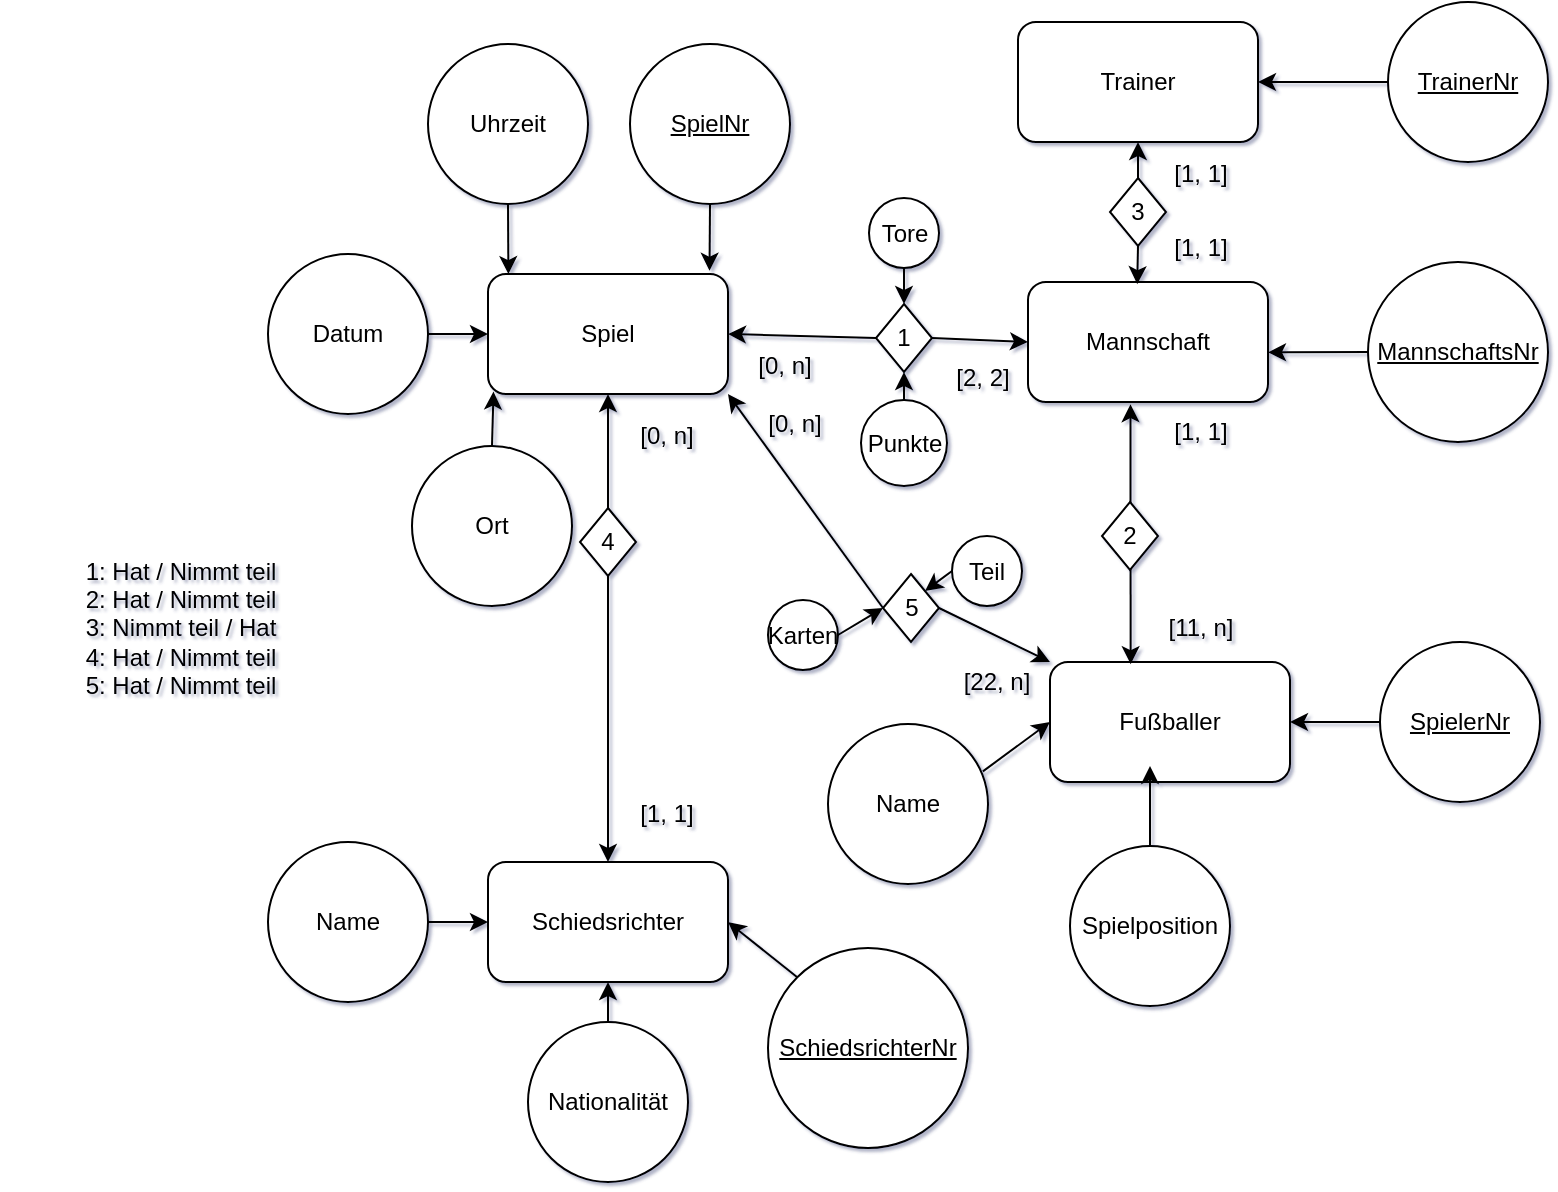 <mxfile>
    <diagram id="WL3RgS9PVuNMeseGqOwl" name="Page-1">
        <mxGraphModel dx="1873" dy="1177" grid="0" gridSize="10" guides="1" tooltips="1" connect="1" arrows="1" fold="1" page="1" pageScale="1" pageWidth="1100" pageHeight="850" background="none" math="0" shadow="1">
            <root>
                <mxCell id="0"/>
                <mxCell id="1" parent="0"/>
                <mxCell id="2" value="Spiel" style="rounded=1;whiteSpace=wrap;html=1;" vertex="1" parent="1">
                    <mxGeometry x="-210" y="-304" width="120" height="60" as="geometry"/>
                </mxCell>
                <mxCell id="3" value="Mannschaft" style="rounded=1;whiteSpace=wrap;html=1;" vertex="1" parent="1">
                    <mxGeometry x="60" y="-300" width="120" height="60" as="geometry"/>
                </mxCell>
                <mxCell id="4" value="Schiedsrichter" style="rounded=1;whiteSpace=wrap;html=1;" vertex="1" parent="1">
                    <mxGeometry x="-210" y="-10" width="120" height="60" as="geometry"/>
                </mxCell>
                <mxCell id="5" value="Fußballer" style="rounded=1;whiteSpace=wrap;html=1;" vertex="1" parent="1">
                    <mxGeometry x="71" y="-110" width="120" height="60" as="geometry"/>
                </mxCell>
                <mxCell id="7" style="edgeStyle=none;html=1;exitX=0;exitY=0.5;exitDx=0;exitDy=0;entryX=1;entryY=0.586;entryDx=0;entryDy=0;entryPerimeter=0;" edge="1" parent="1" source="6" target="3">
                    <mxGeometry relative="1" as="geometry"/>
                </mxCell>
                <mxCell id="6" value="&lt;u&gt;MannschaftsNr&lt;/u&gt;" style="ellipse;whiteSpace=wrap;html=1;aspect=fixed;" vertex="1" parent="1">
                    <mxGeometry x="230" y="-310" width="90" height="90" as="geometry"/>
                </mxCell>
                <mxCell id="8" value="Trainer" style="rounded=1;whiteSpace=wrap;html=1;" vertex="1" parent="1">
                    <mxGeometry x="55" y="-430" width="120" height="60" as="geometry"/>
                </mxCell>
                <mxCell id="10" style="edgeStyle=none;html=1;exitX=0;exitY=0.5;exitDx=0;exitDy=0;entryX=1;entryY=0.5;entryDx=0;entryDy=0;" edge="1" parent="1" source="9" target="8">
                    <mxGeometry relative="1" as="geometry"/>
                </mxCell>
                <mxCell id="9" value="&lt;u&gt;TrainerNr&lt;/u&gt;" style="ellipse;whiteSpace=wrap;html=1;aspect=fixed;" vertex="1" parent="1">
                    <mxGeometry x="240" y="-440" width="80" height="80" as="geometry"/>
                </mxCell>
                <mxCell id="14" value="" style="endArrow=classic;startArrow=classic;html=1;entryX=0.427;entryY=1.018;entryDx=0;entryDy=0;entryPerimeter=0;exitX=0.336;exitY=0.018;exitDx=0;exitDy=0;exitPerimeter=0;" edge="1" parent="1" source="5" target="3">
                    <mxGeometry width="50" height="50" relative="1" as="geometry">
                        <mxPoint x="30" y="20" as="sourcePoint"/>
                        <mxPoint x="80" y="-30" as="targetPoint"/>
                    </mxGeometry>
                </mxCell>
                <mxCell id="17" style="edgeStyle=none;html=1;exitX=0;exitY=0.5;exitDx=0;exitDy=0;entryX=1;entryY=0.5;entryDx=0;entryDy=0;" edge="1" parent="1" source="16" target="5">
                    <mxGeometry relative="1" as="geometry"/>
                </mxCell>
                <mxCell id="16" value="&lt;u&gt;SpielerNr&lt;/u&gt;" style="ellipse;whiteSpace=wrap;html=1;aspect=fixed;" vertex="1" parent="1">
                    <mxGeometry x="236" y="-120" width="80" height="80" as="geometry"/>
                </mxCell>
                <mxCell id="19" style="edgeStyle=none;html=1;exitX=0.5;exitY=0;exitDx=0;exitDy=0;" edge="1" parent="1" source="18">
                    <mxGeometry relative="1" as="geometry">
                        <mxPoint x="121" y="-58" as="targetPoint"/>
                    </mxGeometry>
                </mxCell>
                <mxCell id="18" value="Spielposition" style="ellipse;whiteSpace=wrap;html=1;aspect=fixed;" vertex="1" parent="1">
                    <mxGeometry x="81" y="-18" width="80" height="80" as="geometry"/>
                </mxCell>
                <mxCell id="21" style="edgeStyle=none;html=1;exitX=0.968;exitY=0.296;exitDx=0;exitDy=0;entryX=0;entryY=0.5;entryDx=0;entryDy=0;exitPerimeter=0;" edge="1" parent="1" source="20" target="5">
                    <mxGeometry relative="1" as="geometry"/>
                </mxCell>
                <mxCell id="20" value="Name" style="ellipse;whiteSpace=wrap;html=1;aspect=fixed;" vertex="1" parent="1">
                    <mxGeometry x="-40" y="-79" width="80" height="80" as="geometry"/>
                </mxCell>
                <mxCell id="23" style="edgeStyle=none;html=1;exitX=1;exitY=0.5;exitDx=0;exitDy=0;entryX=0;entryY=0.5;entryDx=0;entryDy=0;" edge="1" parent="1" source="22" target="2">
                    <mxGeometry relative="1" as="geometry"/>
                </mxCell>
                <mxCell id="22" value="Datum" style="ellipse;whiteSpace=wrap;html=1;aspect=fixed;" vertex="1" parent="1">
                    <mxGeometry x="-320" y="-314" width="80" height="80" as="geometry"/>
                </mxCell>
                <mxCell id="25" style="edgeStyle=none;html=1;exitX=0.5;exitY=1;exitDx=0;exitDy=0;entryX=0.085;entryY=0.001;entryDx=0;entryDy=0;entryPerimeter=0;" edge="1" parent="1" source="24" target="2">
                    <mxGeometry relative="1" as="geometry"/>
                </mxCell>
                <mxCell id="24" value="Uhrzeit" style="ellipse;whiteSpace=wrap;html=1;aspect=fixed;" vertex="1" parent="1">
                    <mxGeometry x="-240" y="-419" width="80" height="80" as="geometry"/>
                </mxCell>
                <mxCell id="28" style="edgeStyle=none;html=1;exitX=0.5;exitY=0;exitDx=0;exitDy=0;entryX=0.023;entryY=0.98;entryDx=0;entryDy=0;entryPerimeter=0;" edge="1" parent="1" source="26" target="2">
                    <mxGeometry relative="1" as="geometry"/>
                </mxCell>
                <mxCell id="26" value="Ort" style="ellipse;whiteSpace=wrap;html=1;aspect=fixed;" vertex="1" parent="1">
                    <mxGeometry x="-248" y="-218" width="80" height="80" as="geometry"/>
                </mxCell>
                <mxCell id="32" style="edgeStyle=none;html=1;exitX=1;exitY=0.5;exitDx=0;exitDy=0;entryX=0;entryY=0.5;entryDx=0;entryDy=0;" edge="1" parent="1" source="29" target="4">
                    <mxGeometry relative="1" as="geometry"/>
                </mxCell>
                <mxCell id="29" value="Name" style="ellipse;whiteSpace=wrap;html=1;aspect=fixed;" vertex="1" parent="1">
                    <mxGeometry x="-320" y="-20" width="80" height="80" as="geometry"/>
                </mxCell>
                <mxCell id="31" style="html=1;exitX=0.5;exitY=0;exitDx=0;exitDy=0;" edge="1" parent="1" source="30" target="4">
                    <mxGeometry relative="1" as="geometry"/>
                </mxCell>
                <mxCell id="30" value="Nationalität" style="ellipse;whiteSpace=wrap;html=1;aspect=fixed;" vertex="1" parent="1">
                    <mxGeometry x="-190" y="70" width="80" height="80" as="geometry"/>
                </mxCell>
                <mxCell id="34" style="edgeStyle=none;html=1;exitX=0;exitY=0;exitDx=0;exitDy=0;entryX=1;entryY=0.5;entryDx=0;entryDy=0;" edge="1" parent="1" source="33" target="4">
                    <mxGeometry relative="1" as="geometry"/>
                </mxCell>
                <mxCell id="33" value="&lt;u&gt;SchiedsrichterNr&lt;/u&gt;" style="ellipse;whiteSpace=wrap;html=1;aspect=fixed;" vertex="1" parent="1">
                    <mxGeometry x="-70" y="33" width="100" height="100" as="geometry"/>
                </mxCell>
                <mxCell id="35" value="" style="endArrow=classic;startArrow=none;html=1;entryX=0.5;entryY=1;entryDx=0;entryDy=0;exitX=0.5;exitY=0;exitDx=0;exitDy=0;" edge="1" parent="1" source="46" target="2">
                    <mxGeometry width="50" height="50" relative="1" as="geometry">
                        <mxPoint x="-170" y="-79" as="sourcePoint"/>
                        <mxPoint x="-120" y="-129" as="targetPoint"/>
                    </mxGeometry>
                </mxCell>
                <mxCell id="36" value="" style="endArrow=classic;startArrow=none;html=1;entryX=0;entryY=0.5;entryDx=0;entryDy=0;exitX=1;exitY=0.5;exitDx=0;exitDy=0;" edge="1" parent="1" source="40" target="3">
                    <mxGeometry width="50" height="50" relative="1" as="geometry">
                        <mxPoint x="20" y="-155" as="sourcePoint"/>
                        <mxPoint x="60" y="-310" as="targetPoint"/>
                    </mxGeometry>
                </mxCell>
                <mxCell id="39" style="edgeStyle=none;html=1;exitX=0.5;exitY=1;exitDx=0;exitDy=0;entryX=0.923;entryY=-0.027;entryDx=0;entryDy=0;entryPerimeter=0;" edge="1" parent="1" source="38" target="2">
                    <mxGeometry relative="1" as="geometry"/>
                </mxCell>
                <mxCell id="38" value="&lt;u&gt;SpielNr&lt;/u&gt;" style="ellipse;whiteSpace=wrap;html=1;aspect=fixed;" vertex="1" parent="1">
                    <mxGeometry x="-139" y="-419" width="80" height="80" as="geometry"/>
                </mxCell>
                <mxCell id="44" value="" style="endArrow=none;startArrow=classic;html=1;entryX=0;entryY=0.5;entryDx=0;entryDy=0;exitX=1;exitY=0.5;exitDx=0;exitDy=0;" edge="1" parent="1" source="2" target="40">
                    <mxGeometry width="50" height="50" relative="1" as="geometry">
                        <mxPoint x="-90" y="-235" as="sourcePoint"/>
                        <mxPoint x="60.0" y="-310" as="targetPoint"/>
                    </mxGeometry>
                </mxCell>
                <mxCell id="40" value="1" style="rhombus;whiteSpace=wrap;html=1;" vertex="1" parent="1">
                    <mxGeometry x="-16" y="-289" width="28" height="34" as="geometry"/>
                </mxCell>
                <mxCell id="47" value="" style="endArrow=none;startArrow=classic;html=1;entryX=0.5;entryY=1;entryDx=0;entryDy=0;exitX=0.5;exitY=0;exitDx=0;exitDy=0;" edge="1" parent="1" source="4" target="46">
                    <mxGeometry width="50" height="50" relative="1" as="geometry">
                        <mxPoint x="-150" y="-10" as="sourcePoint"/>
                        <mxPoint x="-150" y="-175" as="targetPoint"/>
                    </mxGeometry>
                </mxCell>
                <mxCell id="46" value="4" style="rhombus;whiteSpace=wrap;html=1;" vertex="1" parent="1">
                    <mxGeometry x="-164" y="-187" width="28" height="34" as="geometry"/>
                </mxCell>
                <mxCell id="51" value="" style="endArrow=none;startArrow=classic;html=1;entryX=0.5;entryY=1;entryDx=0;entryDy=0;exitX=0.455;exitY=0.018;exitDx=0;exitDy=0;exitPerimeter=0;" edge="1" parent="1" source="3" target="49">
                    <mxGeometry width="50" height="50" relative="1" as="geometry">
                        <mxPoint x="114.6" y="-298.92" as="sourcePoint"/>
                        <mxPoint x="115" y="-370" as="targetPoint"/>
                    </mxGeometry>
                </mxCell>
                <mxCell id="52" style="edgeStyle=none;html=1;exitX=0.5;exitY=0;exitDx=0;exitDy=0;entryX=0.5;entryY=1;entryDx=0;entryDy=0;" edge="1" parent="1" source="49" target="8">
                    <mxGeometry relative="1" as="geometry"/>
                </mxCell>
                <mxCell id="49" value="3" style="rhombus;whiteSpace=wrap;html=1;" vertex="1" parent="1">
                    <mxGeometry x="101" y="-352" width="28" height="34" as="geometry"/>
                </mxCell>
                <mxCell id="53" value="2" style="rhombus;whiteSpace=wrap;html=1;" vertex="1" parent="1">
                    <mxGeometry x="97" y="-190" width="28" height="34" as="geometry"/>
                </mxCell>
                <mxCell id="55" value="1: Hat / Nimmt teil&lt;br&gt;2: Hat / Nimmt teil&lt;br&gt;3: Nimmt teil / Hat&lt;br&gt;4: Hat / Nimmt teil&lt;br&gt;5: Hat / Nimmt teil" style="text;html=1;strokeColor=none;fillColor=none;align=center;verticalAlign=middle;whiteSpace=wrap;rounded=0;" vertex="1" parent="1">
                    <mxGeometry x="-454" y="-172" width="181" height="90" as="geometry"/>
                </mxCell>
                <mxCell id="56" value="[11, n]" style="text;html=1;strokeColor=none;fillColor=none;align=center;verticalAlign=middle;whiteSpace=wrap;rounded=0;" vertex="1" parent="1">
                    <mxGeometry x="125" y="-138" width="43" height="22" as="geometry"/>
                </mxCell>
                <mxCell id="57" value="[1, 1]" style="text;html=1;strokeColor=none;fillColor=none;align=center;verticalAlign=middle;whiteSpace=wrap;rounded=0;" vertex="1" parent="1">
                    <mxGeometry x="125" y="-236" width="43" height="22" as="geometry"/>
                </mxCell>
                <mxCell id="59" value="[1, 1]" style="text;html=1;strokeColor=none;fillColor=none;align=center;verticalAlign=middle;whiteSpace=wrap;rounded=0;" vertex="1" parent="1">
                    <mxGeometry x="125" y="-365" width="43" height="22" as="geometry"/>
                </mxCell>
                <mxCell id="61" value="[1, 1]" style="text;html=1;strokeColor=none;fillColor=none;align=center;verticalAlign=middle;whiteSpace=wrap;rounded=0;" vertex="1" parent="1">
                    <mxGeometry x="125" y="-328" width="43" height="22" as="geometry"/>
                </mxCell>
                <mxCell id="62" value="[0, n]" style="text;html=1;strokeColor=none;fillColor=none;align=center;verticalAlign=middle;whiteSpace=wrap;rounded=0;" vertex="1" parent="1">
                    <mxGeometry x="-142" y="-234" width="43" height="22" as="geometry"/>
                </mxCell>
                <mxCell id="63" value="[1, 1]" style="text;html=1;strokeColor=none;fillColor=none;align=center;verticalAlign=middle;whiteSpace=wrap;rounded=0;" vertex="1" parent="1">
                    <mxGeometry x="-142" y="-45" width="43" height="22" as="geometry"/>
                </mxCell>
                <mxCell id="64" value="[2, 2]" style="text;html=1;strokeColor=none;fillColor=none;align=center;verticalAlign=middle;whiteSpace=wrap;rounded=0;" vertex="1" parent="1">
                    <mxGeometry x="15.5" y="-263" width="43" height="22" as="geometry"/>
                </mxCell>
                <mxCell id="66" value="[0, n]" style="text;html=1;strokeColor=none;fillColor=none;align=center;verticalAlign=middle;whiteSpace=wrap;rounded=0;" vertex="1" parent="1">
                    <mxGeometry x="-78" y="-240" width="43" height="22" as="geometry"/>
                </mxCell>
                <mxCell id="69" style="edgeStyle=none;html=1;exitX=0.5;exitY=1;exitDx=0;exitDy=0;entryX=0.5;entryY=0;entryDx=0;entryDy=0;" edge="1" parent="1" source="67" target="40">
                    <mxGeometry relative="1" as="geometry"/>
                </mxCell>
                <mxCell id="67" value="Tore" style="ellipse;whiteSpace=wrap;html=1;aspect=fixed;" vertex="1" parent="1">
                    <mxGeometry x="-19.5" y="-342" width="35" height="35" as="geometry"/>
                </mxCell>
                <mxCell id="71" style="edgeStyle=none;html=1;exitX=0.5;exitY=0;exitDx=0;exitDy=0;entryX=0.5;entryY=1;entryDx=0;entryDy=0;" edge="1" parent="1" target="40">
                    <mxGeometry relative="1" as="geometry">
                        <mxPoint x="-2.0" y="-241" as="sourcePoint"/>
                    </mxGeometry>
                </mxCell>
                <mxCell id="68" value="Punkte" style="ellipse;whiteSpace=wrap;html=1;aspect=fixed;" vertex="1" parent="1">
                    <mxGeometry x="-23.5" y="-241" width="43" height="43" as="geometry"/>
                </mxCell>
                <mxCell id="73" value="" style="endArrow=classic;startArrow=none;html=1;entryX=0;entryY=0;entryDx=0;entryDy=0;exitX=1;exitY=0.5;exitDx=0;exitDy=0;" edge="1" parent="1" source="74" target="5">
                    <mxGeometry width="50" height="50" relative="1" as="geometry">
                        <mxPoint x="-103" y="-156" as="sourcePoint"/>
                        <mxPoint x="-53" y="-206" as="targetPoint"/>
                    </mxGeometry>
                </mxCell>
                <mxCell id="75" value="" style="endArrow=none;startArrow=classic;html=1;entryX=0;entryY=0.5;entryDx=0;entryDy=0;exitX=1;exitY=1;exitDx=0;exitDy=0;" edge="1" parent="1" source="2" target="74">
                    <mxGeometry width="50" height="50" relative="1" as="geometry">
                        <mxPoint x="-90" y="-175" as="sourcePoint"/>
                        <mxPoint x="71" y="-110" as="targetPoint"/>
                    </mxGeometry>
                </mxCell>
                <mxCell id="74" value="5" style="rhombus;whiteSpace=wrap;html=1;" vertex="1" parent="1">
                    <mxGeometry x="-12.5" y="-154" width="28" height="34" as="geometry"/>
                </mxCell>
                <mxCell id="76" value="[0, n]" style="text;html=1;strokeColor=none;fillColor=none;align=center;verticalAlign=middle;whiteSpace=wrap;rounded=0;" vertex="1" parent="1">
                    <mxGeometry x="-83" y="-269" width="43" height="22" as="geometry"/>
                </mxCell>
                <mxCell id="77" value="[22, n]" style="text;html=1;strokeColor=none;fillColor=none;align=center;verticalAlign=middle;whiteSpace=wrap;rounded=0;" vertex="1" parent="1">
                    <mxGeometry x="23" y="-111" width="43" height="22" as="geometry"/>
                </mxCell>
                <mxCell id="79" style="edgeStyle=none;html=1;exitX=1;exitY=0.5;exitDx=0;exitDy=0;entryX=0;entryY=0.5;entryDx=0;entryDy=0;" edge="1" parent="1" source="78" target="74">
                    <mxGeometry relative="1" as="geometry"/>
                </mxCell>
                <mxCell id="78" value="Karten" style="ellipse;whiteSpace=wrap;html=1;aspect=fixed;" vertex="1" parent="1">
                    <mxGeometry x="-70" y="-141" width="35" height="35" as="geometry"/>
                </mxCell>
                <mxCell id="81" style="edgeStyle=none;html=1;exitX=0;exitY=0.5;exitDx=0;exitDy=0;entryX=1;entryY=0;entryDx=0;entryDy=0;" edge="1" parent="1" source="80" target="74">
                    <mxGeometry relative="1" as="geometry"/>
                </mxCell>
                <mxCell id="80" value="Teil" style="ellipse;whiteSpace=wrap;html=1;aspect=fixed;" vertex="1" parent="1">
                    <mxGeometry x="22" y="-173" width="35" height="35" as="geometry"/>
                </mxCell>
            </root>
        </mxGraphModel>
    </diagram>
</mxfile>